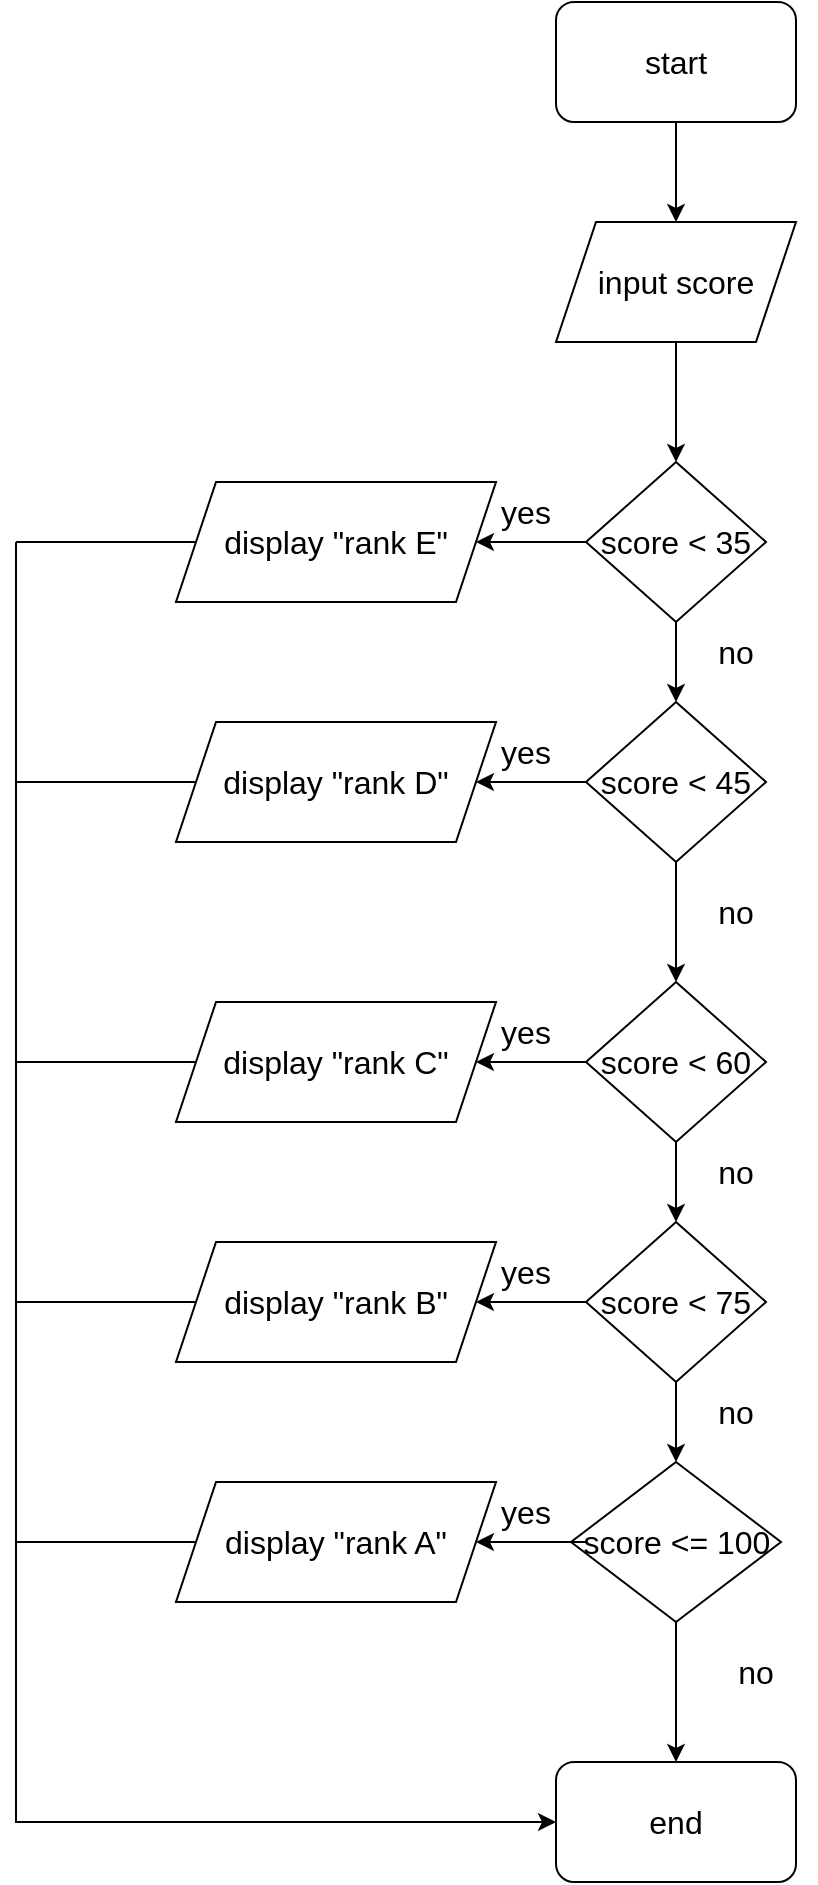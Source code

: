 <mxfile version="19.0.3" type="device"><diagram id="C5RBs43oDa-KdzZeNtuy" name="Page-1"><mxGraphModel dx="1153" dy="712" grid="1" gridSize="10" guides="1" tooltips="1" connect="1" arrows="1" fold="1" page="1" pageScale="1" pageWidth="827" pageHeight="1169" math="0" shadow="0"><root><mxCell id="WIyWlLk6GJQsqaUBKTNV-0"/><mxCell id="WIyWlLk6GJQsqaUBKTNV-1" parent="WIyWlLk6GJQsqaUBKTNV-0"/><mxCell id="fB3G26Xnv_n99bOncaud-0" value="start" style="rounded=1;whiteSpace=wrap;html=1;fontSize=16;" parent="WIyWlLk6GJQsqaUBKTNV-1" vertex="1"><mxGeometry x="350" y="10" width="120" height="60" as="geometry"/></mxCell><mxCell id="fB3G26Xnv_n99bOncaud-1" value="" style="endArrow=classic;html=1;rounded=0;fontSize=16;exitX=0.5;exitY=1;exitDx=0;exitDy=0;" parent="WIyWlLk6GJQsqaUBKTNV-1" source="fB3G26Xnv_n99bOncaud-0" edge="1"><mxGeometry width="50" height="50" relative="1" as="geometry"><mxPoint x="400" y="340" as="sourcePoint"/><mxPoint x="410" y="120" as="targetPoint"/></mxGeometry></mxCell><mxCell id="fB3G26Xnv_n99bOncaud-2" value="input score" style="shape=parallelogram;perimeter=parallelogramPerimeter;whiteSpace=wrap;html=1;fixedSize=1;fontSize=16;" parent="WIyWlLk6GJQsqaUBKTNV-1" vertex="1"><mxGeometry x="350" y="120" width="120" height="60" as="geometry"/></mxCell><mxCell id="fB3G26Xnv_n99bOncaud-3" value="" style="endArrow=classic;html=1;rounded=0;fontSize=16;exitX=0.5;exitY=1;exitDx=0;exitDy=0;" parent="WIyWlLk6GJQsqaUBKTNV-1" source="fB3G26Xnv_n99bOncaud-2" edge="1"><mxGeometry width="50" height="50" relative="1" as="geometry"><mxPoint x="400" y="340" as="sourcePoint"/><mxPoint x="410" y="240" as="targetPoint"/></mxGeometry></mxCell><mxCell id="fB3G26Xnv_n99bOncaud-4" value="score &amp;lt; 35" style="rhombus;whiteSpace=wrap;html=1;fontSize=16;" parent="WIyWlLk6GJQsqaUBKTNV-1" vertex="1"><mxGeometry x="365" y="240" width="90" height="80" as="geometry"/></mxCell><mxCell id="fB3G26Xnv_n99bOncaud-5" value="" style="endArrow=classic;html=1;rounded=0;fontSize=16;exitX=0.5;exitY=1;exitDx=0;exitDy=0;" parent="WIyWlLk6GJQsqaUBKTNV-1" source="fB3G26Xnv_n99bOncaud-4" edge="1"><mxGeometry width="50" height="50" relative="1" as="geometry"><mxPoint x="400" y="340" as="sourcePoint"/><mxPoint x="410" y="360.0" as="targetPoint"/></mxGeometry></mxCell><mxCell id="fB3G26Xnv_n99bOncaud-6" value="" style="endArrow=classic;html=1;rounded=0;fontSize=16;exitX=0;exitY=0.5;exitDx=0;exitDy=0;" parent="WIyWlLk6GJQsqaUBKTNV-1" source="fB3G26Xnv_n99bOncaud-4" edge="1"><mxGeometry width="50" height="50" relative="1" as="geometry"><mxPoint x="400" y="340" as="sourcePoint"/><mxPoint x="310" y="280.0" as="targetPoint"/></mxGeometry></mxCell><mxCell id="fB3G26Xnv_n99bOncaud-7" value="display &quot;rank E&quot;" style="shape=parallelogram;perimeter=parallelogramPerimeter;whiteSpace=wrap;html=1;fixedSize=1;fontSize=16;" parent="WIyWlLk6GJQsqaUBKTNV-1" vertex="1"><mxGeometry x="160" y="250" width="160" height="60" as="geometry"/></mxCell><mxCell id="fB3G26Xnv_n99bOncaud-8" value="yes" style="text;html=1;strokeColor=none;fillColor=none;align=center;verticalAlign=middle;whiteSpace=wrap;rounded=0;fontSize=16;" parent="WIyWlLk6GJQsqaUBKTNV-1" vertex="1"><mxGeometry x="305" y="250" width="60" height="30" as="geometry"/></mxCell><mxCell id="fB3G26Xnv_n99bOncaud-9" value="score &amp;lt; 45" style="rhombus;whiteSpace=wrap;html=1;fontSize=16;" parent="WIyWlLk6GJQsqaUBKTNV-1" vertex="1"><mxGeometry x="365" y="360" width="90" height="80" as="geometry"/></mxCell><mxCell id="fB3G26Xnv_n99bOncaud-10" value="" style="endArrow=classic;html=1;rounded=0;fontSize=16;exitX=0.5;exitY=1;exitDx=0;exitDy=0;" parent="WIyWlLk6GJQsqaUBKTNV-1" edge="1"><mxGeometry width="50" height="50" relative="1" as="geometry"><mxPoint x="410" y="440.0" as="sourcePoint"/><mxPoint x="410" y="500.0" as="targetPoint"/></mxGeometry></mxCell><mxCell id="fB3G26Xnv_n99bOncaud-11" value="score &amp;lt; 60" style="rhombus;whiteSpace=wrap;html=1;fontSize=16;" parent="WIyWlLk6GJQsqaUBKTNV-1" vertex="1"><mxGeometry x="365" y="500" width="90" height="80" as="geometry"/></mxCell><mxCell id="fB3G26Xnv_n99bOncaud-12" value="" style="endArrow=classic;html=1;rounded=0;fontSize=16;exitX=0.5;exitY=1;exitDx=0;exitDy=0;" parent="WIyWlLk6GJQsqaUBKTNV-1" source="fB3G26Xnv_n99bOncaud-11" edge="1"><mxGeometry width="50" height="50" relative="1" as="geometry"><mxPoint x="400" y="600" as="sourcePoint"/><mxPoint x="410" y="620" as="targetPoint"/></mxGeometry></mxCell><mxCell id="fB3G26Xnv_n99bOncaud-13" value="" style="endArrow=classic;html=1;rounded=0;fontSize=16;exitX=0;exitY=0.5;exitDx=0;exitDy=0;" parent="WIyWlLk6GJQsqaUBKTNV-1" source="fB3G26Xnv_n99bOncaud-11" edge="1"><mxGeometry width="50" height="50" relative="1" as="geometry"><mxPoint x="400" y="600" as="sourcePoint"/><mxPoint x="310" y="540.0" as="targetPoint"/></mxGeometry></mxCell><mxCell id="fB3G26Xnv_n99bOncaud-14" value="display &quot;rank C&quot;" style="shape=parallelogram;perimeter=parallelogramPerimeter;whiteSpace=wrap;html=1;fixedSize=1;fontSize=16;" parent="WIyWlLk6GJQsqaUBKTNV-1" vertex="1"><mxGeometry x="160" y="510" width="160" height="60" as="geometry"/></mxCell><mxCell id="fB3G26Xnv_n99bOncaud-15" value="yes" style="text;html=1;strokeColor=none;fillColor=none;align=center;verticalAlign=middle;whiteSpace=wrap;rounded=0;fontSize=16;" parent="WIyWlLk6GJQsqaUBKTNV-1" vertex="1"><mxGeometry x="305" y="510" width="60" height="30" as="geometry"/></mxCell><mxCell id="fB3G26Xnv_n99bOncaud-16" value="score &amp;lt; 75" style="rhombus;whiteSpace=wrap;html=1;fontSize=16;" parent="WIyWlLk6GJQsqaUBKTNV-1" vertex="1"><mxGeometry x="365" y="620" width="90" height="80" as="geometry"/></mxCell><mxCell id="fB3G26Xnv_n99bOncaud-17" value="" style="endArrow=classic;html=1;rounded=0;fontSize=16;exitX=0;exitY=0.5;exitDx=0;exitDy=0;" parent="WIyWlLk6GJQsqaUBKTNV-1" edge="1"><mxGeometry width="50" height="50" relative="1" as="geometry"><mxPoint x="365" y="400.0" as="sourcePoint"/><mxPoint x="310" y="400.0" as="targetPoint"/></mxGeometry></mxCell><mxCell id="fB3G26Xnv_n99bOncaud-18" value="display &quot;rank D&quot;" style="shape=parallelogram;perimeter=parallelogramPerimeter;whiteSpace=wrap;html=1;fixedSize=1;fontSize=16;" parent="WIyWlLk6GJQsqaUBKTNV-1" vertex="1"><mxGeometry x="160" y="370" width="160" height="60" as="geometry"/></mxCell><mxCell id="fB3G26Xnv_n99bOncaud-19" value="yes" style="text;html=1;strokeColor=none;fillColor=none;align=center;verticalAlign=middle;whiteSpace=wrap;rounded=0;fontSize=16;" parent="WIyWlLk6GJQsqaUBKTNV-1" vertex="1"><mxGeometry x="305" y="370" width="60" height="30" as="geometry"/></mxCell><mxCell id="fB3G26Xnv_n99bOncaud-20" value="" style="endArrow=classic;html=1;rounded=0;fontSize=16;exitX=0;exitY=0.5;exitDx=0;exitDy=0;" parent="WIyWlLk6GJQsqaUBKTNV-1" edge="1"><mxGeometry width="50" height="50" relative="1" as="geometry"><mxPoint x="365" y="660" as="sourcePoint"/><mxPoint x="310" y="660" as="targetPoint"/></mxGeometry></mxCell><mxCell id="fB3G26Xnv_n99bOncaud-21" value="display &quot;rank B&quot;" style="shape=parallelogram;perimeter=parallelogramPerimeter;whiteSpace=wrap;html=1;fixedSize=1;fontSize=16;" parent="WIyWlLk6GJQsqaUBKTNV-1" vertex="1"><mxGeometry x="160" y="630" width="160" height="60" as="geometry"/></mxCell><mxCell id="fB3G26Xnv_n99bOncaud-22" value="yes" style="text;html=1;strokeColor=none;fillColor=none;align=center;verticalAlign=middle;whiteSpace=wrap;rounded=0;fontSize=16;" parent="WIyWlLk6GJQsqaUBKTNV-1" vertex="1"><mxGeometry x="305" y="630" width="60" height="30" as="geometry"/></mxCell><mxCell id="fB3G26Xnv_n99bOncaud-23" value="no" style="text;html=1;strokeColor=none;fillColor=none;align=center;verticalAlign=middle;whiteSpace=wrap;rounded=0;fontSize=16;" parent="WIyWlLk6GJQsqaUBKTNV-1" vertex="1"><mxGeometry x="410" y="320" width="60" height="30" as="geometry"/></mxCell><mxCell id="fB3G26Xnv_n99bOncaud-24" value="no" style="text;html=1;strokeColor=none;fillColor=none;align=center;verticalAlign=middle;whiteSpace=wrap;rounded=0;fontSize=16;" parent="WIyWlLk6GJQsqaUBKTNV-1" vertex="1"><mxGeometry x="410" y="450" width="60" height="30" as="geometry"/></mxCell><mxCell id="fB3G26Xnv_n99bOncaud-25" value="no" style="text;html=1;strokeColor=none;fillColor=none;align=center;verticalAlign=middle;whiteSpace=wrap;rounded=0;fontSize=16;" parent="WIyWlLk6GJQsqaUBKTNV-1" vertex="1"><mxGeometry x="410" y="580" width="60" height="30" as="geometry"/></mxCell><mxCell id="fB3G26Xnv_n99bOncaud-26" value="" style="endArrow=classic;html=1;rounded=0;fontSize=16;exitX=0.5;exitY=1;exitDx=0;exitDy=0;" parent="WIyWlLk6GJQsqaUBKTNV-1" edge="1"><mxGeometry width="50" height="50" relative="1" as="geometry"><mxPoint x="410" y="700" as="sourcePoint"/><mxPoint x="410" y="740" as="targetPoint"/></mxGeometry></mxCell><mxCell id="fB3G26Xnv_n99bOncaud-27" value="score &amp;lt;= 100" style="rhombus;whiteSpace=wrap;html=1;fontSize=16;" parent="WIyWlLk6GJQsqaUBKTNV-1" vertex="1"><mxGeometry x="357.5" y="740" width="105" height="80" as="geometry"/></mxCell><mxCell id="fB3G26Xnv_n99bOncaud-28" value="" style="endArrow=classic;html=1;rounded=0;fontSize=16;exitX=0;exitY=0.5;exitDx=0;exitDy=0;" parent="WIyWlLk6GJQsqaUBKTNV-1" edge="1"><mxGeometry width="50" height="50" relative="1" as="geometry"><mxPoint x="365" y="780" as="sourcePoint"/><mxPoint x="310" y="780" as="targetPoint"/></mxGeometry></mxCell><mxCell id="fB3G26Xnv_n99bOncaud-29" value="display &quot;rank A&quot;" style="shape=parallelogram;perimeter=parallelogramPerimeter;whiteSpace=wrap;html=1;fixedSize=1;fontSize=16;" parent="WIyWlLk6GJQsqaUBKTNV-1" vertex="1"><mxGeometry x="160" y="750" width="160" height="60" as="geometry"/></mxCell><mxCell id="fB3G26Xnv_n99bOncaud-30" value="yes" style="text;html=1;strokeColor=none;fillColor=none;align=center;verticalAlign=middle;whiteSpace=wrap;rounded=0;fontSize=16;" parent="WIyWlLk6GJQsqaUBKTNV-1" vertex="1"><mxGeometry x="305" y="750" width="60" height="30" as="geometry"/></mxCell><mxCell id="fB3G26Xnv_n99bOncaud-31" value="no" style="text;html=1;strokeColor=none;fillColor=none;align=center;verticalAlign=middle;whiteSpace=wrap;rounded=0;fontSize=16;" parent="WIyWlLk6GJQsqaUBKTNV-1" vertex="1"><mxGeometry x="410" y="700" width="60" height="30" as="geometry"/></mxCell><mxCell id="fB3G26Xnv_n99bOncaud-32" value="" style="endArrow=classic;html=1;rounded=0;fontSize=16;exitX=0.5;exitY=1;exitDx=0;exitDy=0;" parent="WIyWlLk6GJQsqaUBKTNV-1" source="fB3G26Xnv_n99bOncaud-27" edge="1"><mxGeometry width="50" height="50" relative="1" as="geometry"><mxPoint x="400" y="810" as="sourcePoint"/><mxPoint x="410" y="890" as="targetPoint"/></mxGeometry></mxCell><mxCell id="fB3G26Xnv_n99bOncaud-33" value="end" style="rounded=1;whiteSpace=wrap;html=1;fontSize=16;" parent="WIyWlLk6GJQsqaUBKTNV-1" vertex="1"><mxGeometry x="350" y="890" width="120" height="60" as="geometry"/></mxCell><mxCell id="fB3G26Xnv_n99bOncaud-34" value="" style="endArrow=none;html=1;rounded=0;fontSize=16;entryX=0;entryY=0.5;entryDx=0;entryDy=0;" parent="WIyWlLk6GJQsqaUBKTNV-1" target="fB3G26Xnv_n99bOncaud-7" edge="1"><mxGeometry width="50" height="50" relative="1" as="geometry"><mxPoint x="80" y="280.0" as="sourcePoint"/><mxPoint x="510" y="440" as="targetPoint"/></mxGeometry></mxCell><mxCell id="fB3G26Xnv_n99bOncaud-35" value="" style="endArrow=classic;html=1;rounded=0;fontSize=16;entryX=0;entryY=0.5;entryDx=0;entryDy=0;" parent="WIyWlLk6GJQsqaUBKTNV-1" target="fB3G26Xnv_n99bOncaud-33" edge="1"><mxGeometry width="50" height="50" relative="1" as="geometry"><mxPoint x="80" y="280.0" as="sourcePoint"/><mxPoint x="510" y="440" as="targetPoint"/><Array as="points"><mxPoint x="80" y="920"/><mxPoint x="100" y="920"/></Array></mxGeometry></mxCell><mxCell id="fB3G26Xnv_n99bOncaud-36" value="" style="endArrow=none;html=1;rounded=0;fontSize=16;exitX=0;exitY=0.5;exitDx=0;exitDy=0;" parent="WIyWlLk6GJQsqaUBKTNV-1" source="fB3G26Xnv_n99bOncaud-18" edge="1"><mxGeometry width="50" height="50" relative="1" as="geometry"><mxPoint x="360" y="390" as="sourcePoint"/><mxPoint x="80" y="400.0" as="targetPoint"/></mxGeometry></mxCell><mxCell id="fB3G26Xnv_n99bOncaud-37" value="" style="endArrow=none;html=1;rounded=0;fontSize=16;exitX=0;exitY=0.5;exitDx=0;exitDy=0;" parent="WIyWlLk6GJQsqaUBKTNV-1" source="fB3G26Xnv_n99bOncaud-14" edge="1"><mxGeometry width="50" height="50" relative="1" as="geometry"><mxPoint x="360" y="650" as="sourcePoint"/><mxPoint x="80" y="540.0" as="targetPoint"/></mxGeometry></mxCell><mxCell id="fB3G26Xnv_n99bOncaud-38" value="" style="endArrow=none;html=1;rounded=0;fontSize=16;exitX=0;exitY=0.5;exitDx=0;exitDy=0;" parent="WIyWlLk6GJQsqaUBKTNV-1" source="fB3G26Xnv_n99bOncaud-21" edge="1"><mxGeometry width="50" height="50" relative="1" as="geometry"><mxPoint x="360" y="650" as="sourcePoint"/><mxPoint x="80" y="660" as="targetPoint"/></mxGeometry></mxCell><mxCell id="fB3G26Xnv_n99bOncaud-39" value="" style="endArrow=none;html=1;rounded=0;fontSize=16;exitX=0;exitY=0.5;exitDx=0;exitDy=0;" parent="WIyWlLk6GJQsqaUBKTNV-1" source="fB3G26Xnv_n99bOncaud-29" edge="1"><mxGeometry width="50" height="50" relative="1" as="geometry"><mxPoint x="360" y="650" as="sourcePoint"/><mxPoint x="80" y="780" as="targetPoint"/></mxGeometry></mxCell><mxCell id="AC1l_EOopMtvFEWOom9k-2" value="no" style="text;html=1;strokeColor=none;fillColor=none;align=center;verticalAlign=middle;whiteSpace=wrap;rounded=0;fontSize=16;" vertex="1" parent="WIyWlLk6GJQsqaUBKTNV-1"><mxGeometry x="420" y="830" width="60" height="30" as="geometry"/></mxCell></root></mxGraphModel></diagram></mxfile>